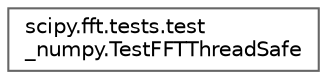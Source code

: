 digraph "Graphical Class Hierarchy"
{
 // LATEX_PDF_SIZE
  bgcolor="transparent";
  edge [fontname=Helvetica,fontsize=10,labelfontname=Helvetica,labelfontsize=10];
  node [fontname=Helvetica,fontsize=10,shape=box,height=0.2,width=0.4];
  rankdir="LR";
  Node0 [id="Node000000",label="scipy.fft.tests.test\l_numpy.TestFFTThreadSafe",height=0.2,width=0.4,color="grey40", fillcolor="white", style="filled",URL="$d0/df0/classscipy_1_1fft_1_1tests_1_1test__numpy_1_1TestFFTThreadSafe.html",tooltip=" "];
}
